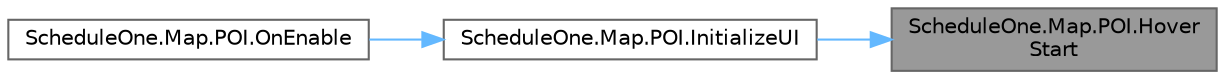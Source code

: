 digraph "ScheduleOne.Map.POI.HoverStart"
{
 // LATEX_PDF_SIZE
  bgcolor="transparent";
  edge [fontname=Helvetica,fontsize=10,labelfontname=Helvetica,labelfontsize=10];
  node [fontname=Helvetica,fontsize=10,shape=box,height=0.2,width=0.4];
  rankdir="RL";
  Node1 [id="Node000001",label="ScheduleOne.Map.POI.Hover\lStart",height=0.2,width=0.4,color="gray40", fillcolor="grey60", style="filled", fontcolor="black",tooltip=" "];
  Node1 -> Node2 [id="edge1_Node000001_Node000002",dir="back",color="steelblue1",style="solid",tooltip=" "];
  Node2 [id="Node000002",label="ScheduleOne.Map.POI.InitializeUI",height=0.2,width=0.4,color="grey40", fillcolor="white", style="filled",URL="$class_schedule_one_1_1_map_1_1_p_o_i.html#a50aecadd3254d6b5e67d4102da45b1ba",tooltip=" "];
  Node2 -> Node3 [id="edge2_Node000002_Node000003",dir="back",color="steelblue1",style="solid",tooltip=" "];
  Node3 [id="Node000003",label="ScheduleOne.Map.POI.OnEnable",height=0.2,width=0.4,color="grey40", fillcolor="white", style="filled",URL="$class_schedule_one_1_1_map_1_1_p_o_i.html#aea1fae83c55e76ddacf4d7c2040765c2",tooltip=" "];
}
